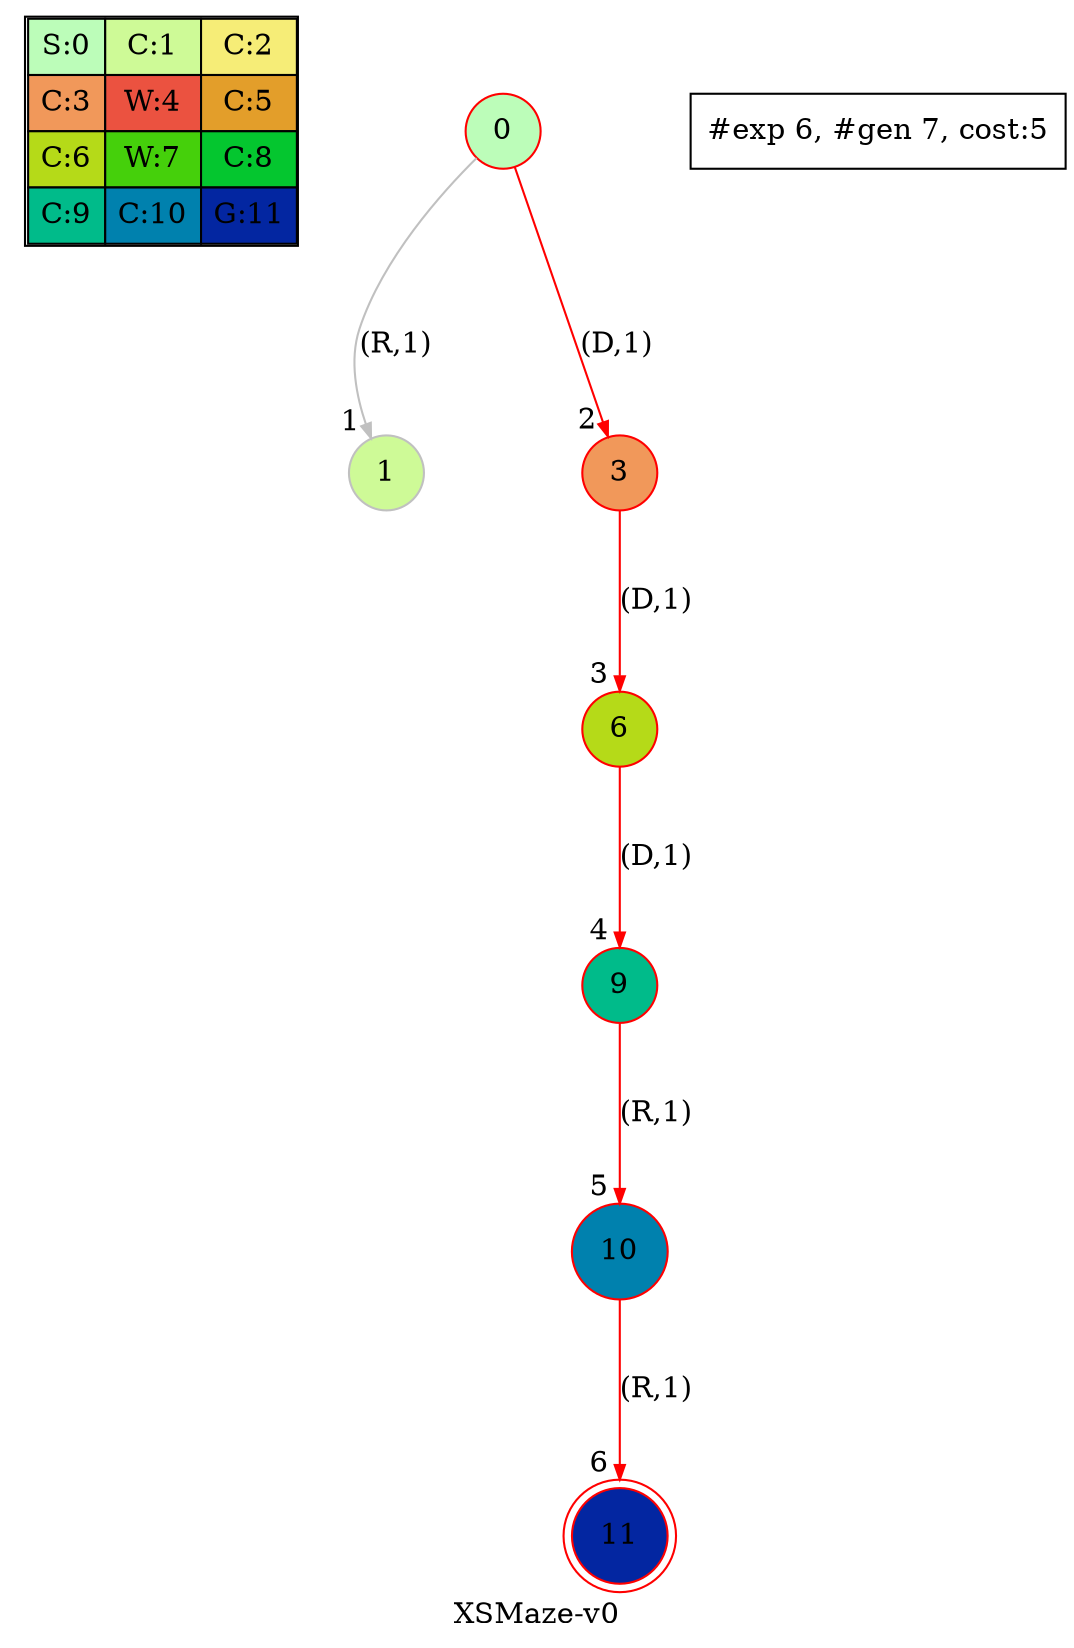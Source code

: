 digraph XSMaze { label="XSMaze-v0"
subgraph MAP {label=Map;map [shape=plaintext label=<<table border="1" cellpadding="5" cellspacing="0" cellborder="1"><tr><td bgcolor="0.32745098 0.267733   0.99083125 1.        ">S:0</td><td bgcolor="0.24117647 0.39545121 0.97940977 1.        ">C:1</td><td bgcolor="0.15490196 0.51591783 0.96349314 1.        ">C:2</td></tr><tr><td bgcolor="0.06862745 0.62692381 0.94315443 1.        ">C:3</td><td bgcolor="0.01764706 0.72643357 0.91848699 1.        ">W:4</td><td bgcolor="0.10392157 0.81262237 0.88960401 1.        ">C:5</td></tr><tr><td bgcolor="0.19803922 0.88960401 0.8534438  1.        ">C:6</td><td bgcolor="0.28431373 0.94315443 0.81619691 1.        ">W:7</td><td bgcolor="0.37058824 0.97940977 0.77520398 1.        ">C:8</td></tr><tr><td bgcolor="0.45686275 0.99770518 0.73065313 1.        ">C:9</td><td bgcolor="0.54313725 0.99770518 0.68274886 1.        ">C:10</td><td bgcolor="0.62941176 0.97940977 0.63171101 1.        ">G:11</td></tr></table>>]} 
nodesep=1 ranksep=1 node [shape=circle] edge [arrowsize=0.7] 
"0_0" [label=0 style=filled color=grey  fillcolor="0.32745098 0.267733   0.99083125 1.        "]; 
"0_0" [label=0 style=filled color=red  fillcolor="0.32745098 0.267733   0.99083125 1.        "]; 
"0_0.1-1" [label=1 style=filled color=grey  fillcolor="0.24117647 0.39545121 0.97940977 1.        "];  "0_0" -> "0_0.1-1" [label="(R,1)" headlabel=" 1 " color=grey ]; 
"0_0.3-3" [label=3 style=filled color=grey  fillcolor="0.06862745 0.62692381 0.94315443 1.        "color=red ];   "0_0" -> "0_0.3-3" [label="(D,1)" headlabel=" 2 " color=grey color=red ];  
"0_0.3-3" [label=3 style=filled color=red  fillcolor="0.06862745 0.62692381 0.94315443 1.        "]; 
"0_0.3.6-3" [label=6 style=filled color=grey  fillcolor="0.19803922 0.88960401 0.8534438  1.        "color=red ];   "0_0.3-3" -> "0_0.3.6-3" [label="(D,1)" headlabel=" 3 " color=grey color=red ];  
"0_0.3.6-3" [label=6 style=filled color=red  fillcolor="0.19803922 0.88960401 0.8534438  1.        "]; 
"0_0.3.6.9-3" [label=9 style=filled color=grey  fillcolor="0.45686275 0.99770518 0.73065313 1.        "color=red ];   "0_0.3.6-3" -> "0_0.3.6.9-3" [label="(D,1)" headlabel=" 4 " color=grey color=red ];  
"0_0.3.6.9-3" [label=9 style=filled color=red  fillcolor="0.45686275 0.99770518 0.73065313 1.        "]; 
"0_0.3.6.9.10-1" [label=10 style=filled color=grey  fillcolor="0.54313725 0.99770518 0.68274886 1.        "color=red ];   "0_0.3.6.9-3" -> "0_0.3.6.9.10-1" [label="(R,1)" headlabel=" 5 " color=grey color=red ];  
"0_0.3.6.9.10-1" [label=10 style=filled color=red  fillcolor="0.54313725 0.99770518 0.68274886 1.        "]; 
"0_0.3.6.9.10.11-1" [label=11 style=filled color=red peripheries=2 fillcolor="0.62941176 0.97940977 0.63171101 1.        "color=red ];   "0_0.3.6.9.10-1" -> "0_0.3.6.9.10.11-1" [label="(R,1)" headlabel=" 6 " color=grey color=red ];  
 "#exp 6, #gen 7, cost:5" [ shape=box ];
}
